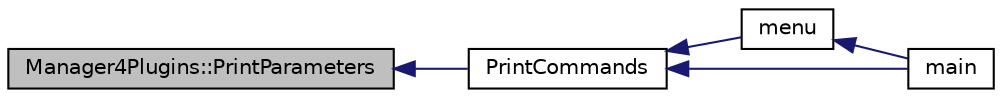 digraph "Manager4Plugins::PrintParameters"
{
  edge [fontname="Helvetica",fontsize="10",labelfontname="Helvetica",labelfontsize="10"];
  node [fontname="Helvetica",fontsize="10",shape=record];
  rankdir="LR";
  Node1 [label="Manager4Plugins::PrintParameters",height=0.2,width=0.4,color="black", fillcolor="grey75", style="filled", fontcolor="black"];
  Node1 -> Node2 [dir="back",color="midnightblue",fontsize="10",style="solid",fontname="Helvetica"];
  Node2 [label="PrintCommands",height=0.2,width=0.4,color="black", fillcolor="white", style="filled",URL="$main_8cpp.html#aa919123716c32b531ded5d6baf1a1231"];
  Node2 -> Node3 [dir="back",color="midnightblue",fontsize="10",style="solid",fontname="Helvetica"];
  Node3 [label="menu",height=0.2,width=0.4,color="black", fillcolor="white", style="filled",URL="$main_8cpp.html#ad16e5e62f3579a7048e6b981b172885e"];
  Node3 -> Node4 [dir="back",color="midnightblue",fontsize="10",style="solid",fontname="Helvetica"];
  Node4 [label="main",height=0.2,width=0.4,color="black", fillcolor="white", style="filled",URL="$main_8cpp.html#ae66f6b31b5ad750f1fe042a706a4e3d4"];
  Node2 -> Node4 [dir="back",color="midnightblue",fontsize="10",style="solid",fontname="Helvetica"];
}
